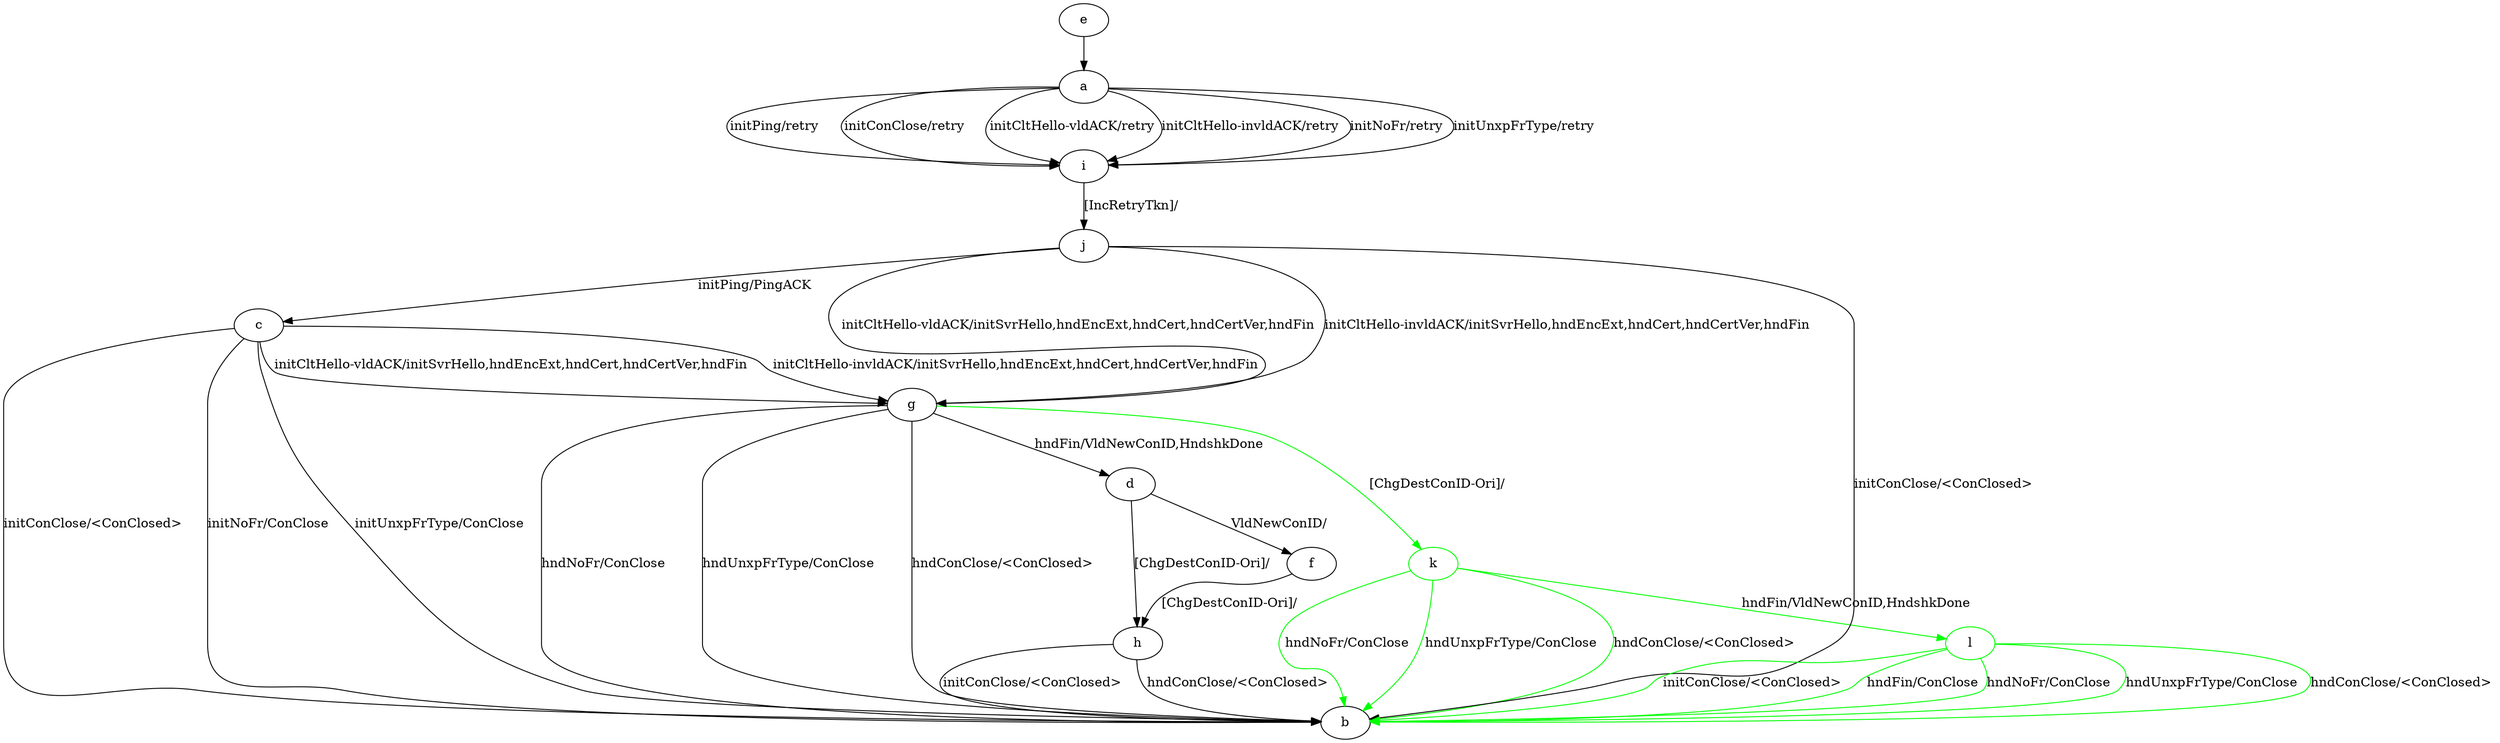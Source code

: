 digraph "" {
	a -> i	[key=0,
		label="initPing/retry "];
	a -> i	[key=1,
		label="initConClose/retry "];
	a -> i	[key=2,
		label="initCltHello-vldACK/retry "];
	a -> i	[key=3,
		label="initCltHello-invldACK/retry "];
	a -> i	[key=4,
		label="initNoFr/retry "];
	a -> i	[key=5,
		label="initUnxpFrType/retry "];
	c -> b	[key=0,
		label="initConClose/<ConClosed> "];
	c -> b	[key=1,
		label="initNoFr/ConClose "];
	c -> b	[key=2,
		label="initUnxpFrType/ConClose "];
	c -> g	[key=0,
		label="initCltHello-vldACK/initSvrHello,hndEncExt,hndCert,hndCertVer,hndFin "];
	c -> g	[key=1,
		label="initCltHello-invldACK/initSvrHello,hndEncExt,hndCert,hndCertVer,hndFin "];
	d -> f	[key=0,
		label="VldNewConID/ "];
	d -> h	[key=0,
		label="[ChgDestConID-Ori]/ "];
	e -> a	[key=0];
	f -> h	[key=0,
		label="[ChgDestConID-Ori]/ "];
	g -> b	[key=0,
		label="hndNoFr/ConClose "];
	g -> b	[key=1,
		label="hndUnxpFrType/ConClose "];
	g -> b	[key=2,
		label="hndConClose/<ConClosed> "];
	g -> d	[key=0,
		label="hndFin/VldNewConID,HndshkDone "];
	k	[color=green];
	g -> k	[key=0,
		color=green,
		label="[ChgDestConID-Ori]/ "];
	h -> b	[key=0,
		label="initConClose/<ConClosed> "];
	h -> b	[key=1,
		label="hndConClose/<ConClosed> "];
	i -> j	[key=0,
		label="[IncRetryTkn]/ "];
	j -> b	[key=0,
		label="initConClose/<ConClosed> "];
	j -> c	[key=0,
		label="initPing/PingACK "];
	j -> g	[key=0,
		label="initCltHello-vldACK/initSvrHello,hndEncExt,hndCert,hndCertVer,hndFin "];
	j -> g	[key=1,
		label="initCltHello-invldACK/initSvrHello,hndEncExt,hndCert,hndCertVer,hndFin "];
	k -> b	[key=0,
		color=green,
		label="hndNoFr/ConClose "];
	k -> b	[key=1,
		color=green,
		label="hndUnxpFrType/ConClose "];
	k -> b	[key=2,
		color=green,
		label="hndConClose/<ConClosed> "];
	l	[color=green];
	k -> l	[key=0,
		color=green,
		label="hndFin/VldNewConID,HndshkDone "];
	l -> b	[key=0,
		color=green,
		label="initConClose/<ConClosed> "];
	l -> b	[key=1,
		color=green,
		label="hndFin/ConClose "];
	l -> b	[key=2,
		color=green,
		label="hndNoFr/ConClose "];
	l -> b	[key=3,
		color=green,
		label="hndUnxpFrType/ConClose "];
	l -> b	[key=4,
		color=green,
		label="hndConClose/<ConClosed> "];
}
